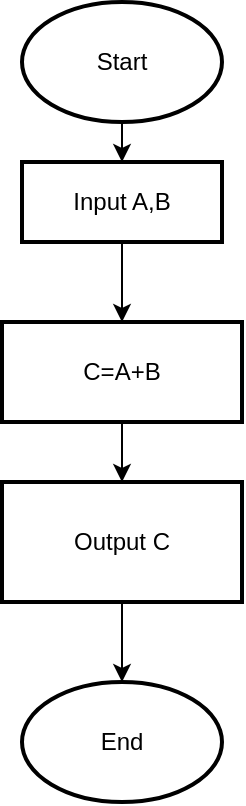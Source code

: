 <mxfile version="25.0.3">
  <diagram name="Trang-1" id="9utKD17zZ6ew--LLGaP9">
    <mxGraphModel dx="1042" dy="565" grid="1" gridSize="10" guides="1" tooltips="1" connect="1" arrows="1" fold="1" page="1" pageScale="1" pageWidth="827" pageHeight="1169" math="0" shadow="0">
      <root>
        <mxCell id="0" />
        <mxCell id="1" parent="0" />
        <mxCell id="mb9XLehkOuM2XuH5MyY6-4" value="" style="edgeStyle=orthogonalEdgeStyle;rounded=0;orthogonalLoop=1;jettySize=auto;html=1;" edge="1" parent="1" source="mb9XLehkOuM2XuH5MyY6-1" target="mb9XLehkOuM2XuH5MyY6-3">
          <mxGeometry relative="1" as="geometry" />
        </mxCell>
        <mxCell id="mb9XLehkOuM2XuH5MyY6-1" value="Start" style="strokeWidth=2;html=1;shape=mxgraph.flowchart.start_1;whiteSpace=wrap;" vertex="1" parent="1">
          <mxGeometry x="360" y="70" width="100" height="60" as="geometry" />
        </mxCell>
        <mxCell id="mb9XLehkOuM2XuH5MyY6-2" value="End" style="strokeWidth=2;html=1;shape=mxgraph.flowchart.start_1;whiteSpace=wrap;" vertex="1" parent="1">
          <mxGeometry x="360" y="410" width="100" height="60" as="geometry" />
        </mxCell>
        <mxCell id="mb9XLehkOuM2XuH5MyY6-6" value="" style="edgeStyle=orthogonalEdgeStyle;rounded=0;orthogonalLoop=1;jettySize=auto;html=1;" edge="1" parent="1" source="mb9XLehkOuM2XuH5MyY6-3" target="mb9XLehkOuM2XuH5MyY6-5">
          <mxGeometry relative="1" as="geometry" />
        </mxCell>
        <mxCell id="mb9XLehkOuM2XuH5MyY6-3" value="Input A,B" style="whiteSpace=wrap;html=1;strokeWidth=2;" vertex="1" parent="1">
          <mxGeometry x="360" y="150" width="100" height="40" as="geometry" />
        </mxCell>
        <mxCell id="mb9XLehkOuM2XuH5MyY6-8" value="" style="edgeStyle=orthogonalEdgeStyle;rounded=0;orthogonalLoop=1;jettySize=auto;html=1;" edge="1" parent="1" source="mb9XLehkOuM2XuH5MyY6-5" target="mb9XLehkOuM2XuH5MyY6-7">
          <mxGeometry relative="1" as="geometry" />
        </mxCell>
        <mxCell id="mb9XLehkOuM2XuH5MyY6-5" value="C=A+B" style="whiteSpace=wrap;html=1;strokeWidth=2;" vertex="1" parent="1">
          <mxGeometry x="350" y="230" width="120" height="50" as="geometry" />
        </mxCell>
        <mxCell id="mb9XLehkOuM2XuH5MyY6-9" value="" style="edgeStyle=orthogonalEdgeStyle;rounded=0;orthogonalLoop=1;jettySize=auto;html=1;" edge="1" parent="1" source="mb9XLehkOuM2XuH5MyY6-7" target="mb9XLehkOuM2XuH5MyY6-2">
          <mxGeometry relative="1" as="geometry" />
        </mxCell>
        <mxCell id="mb9XLehkOuM2XuH5MyY6-7" value="Output C" style="whiteSpace=wrap;html=1;strokeWidth=2;" vertex="1" parent="1">
          <mxGeometry x="350" y="310" width="120" height="60" as="geometry" />
        </mxCell>
      </root>
    </mxGraphModel>
  </diagram>
</mxfile>
